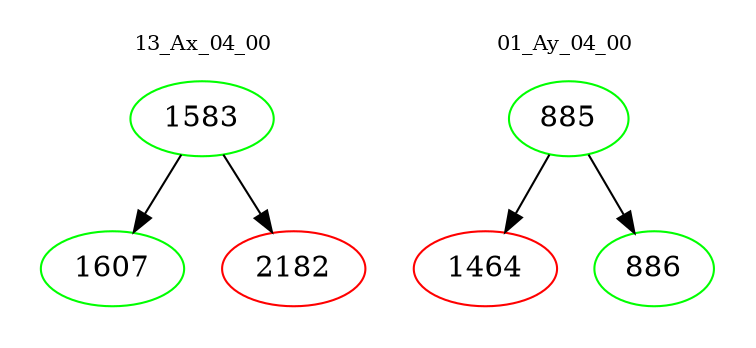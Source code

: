 digraph{
subgraph cluster_0 {
color = white
label = "13_Ax_04_00";
fontsize=10;
T0_1583 [label="1583", color="green"]
T0_1583 -> T0_1607 [color="black"]
T0_1607 [label="1607", color="green"]
T0_1583 -> T0_2182 [color="black"]
T0_2182 [label="2182", color="red"]
}
subgraph cluster_1 {
color = white
label = "01_Ay_04_00";
fontsize=10;
T1_885 [label="885", color="green"]
T1_885 -> T1_1464 [color="black"]
T1_1464 [label="1464", color="red"]
T1_885 -> T1_886 [color="black"]
T1_886 [label="886", color="green"]
}
}
